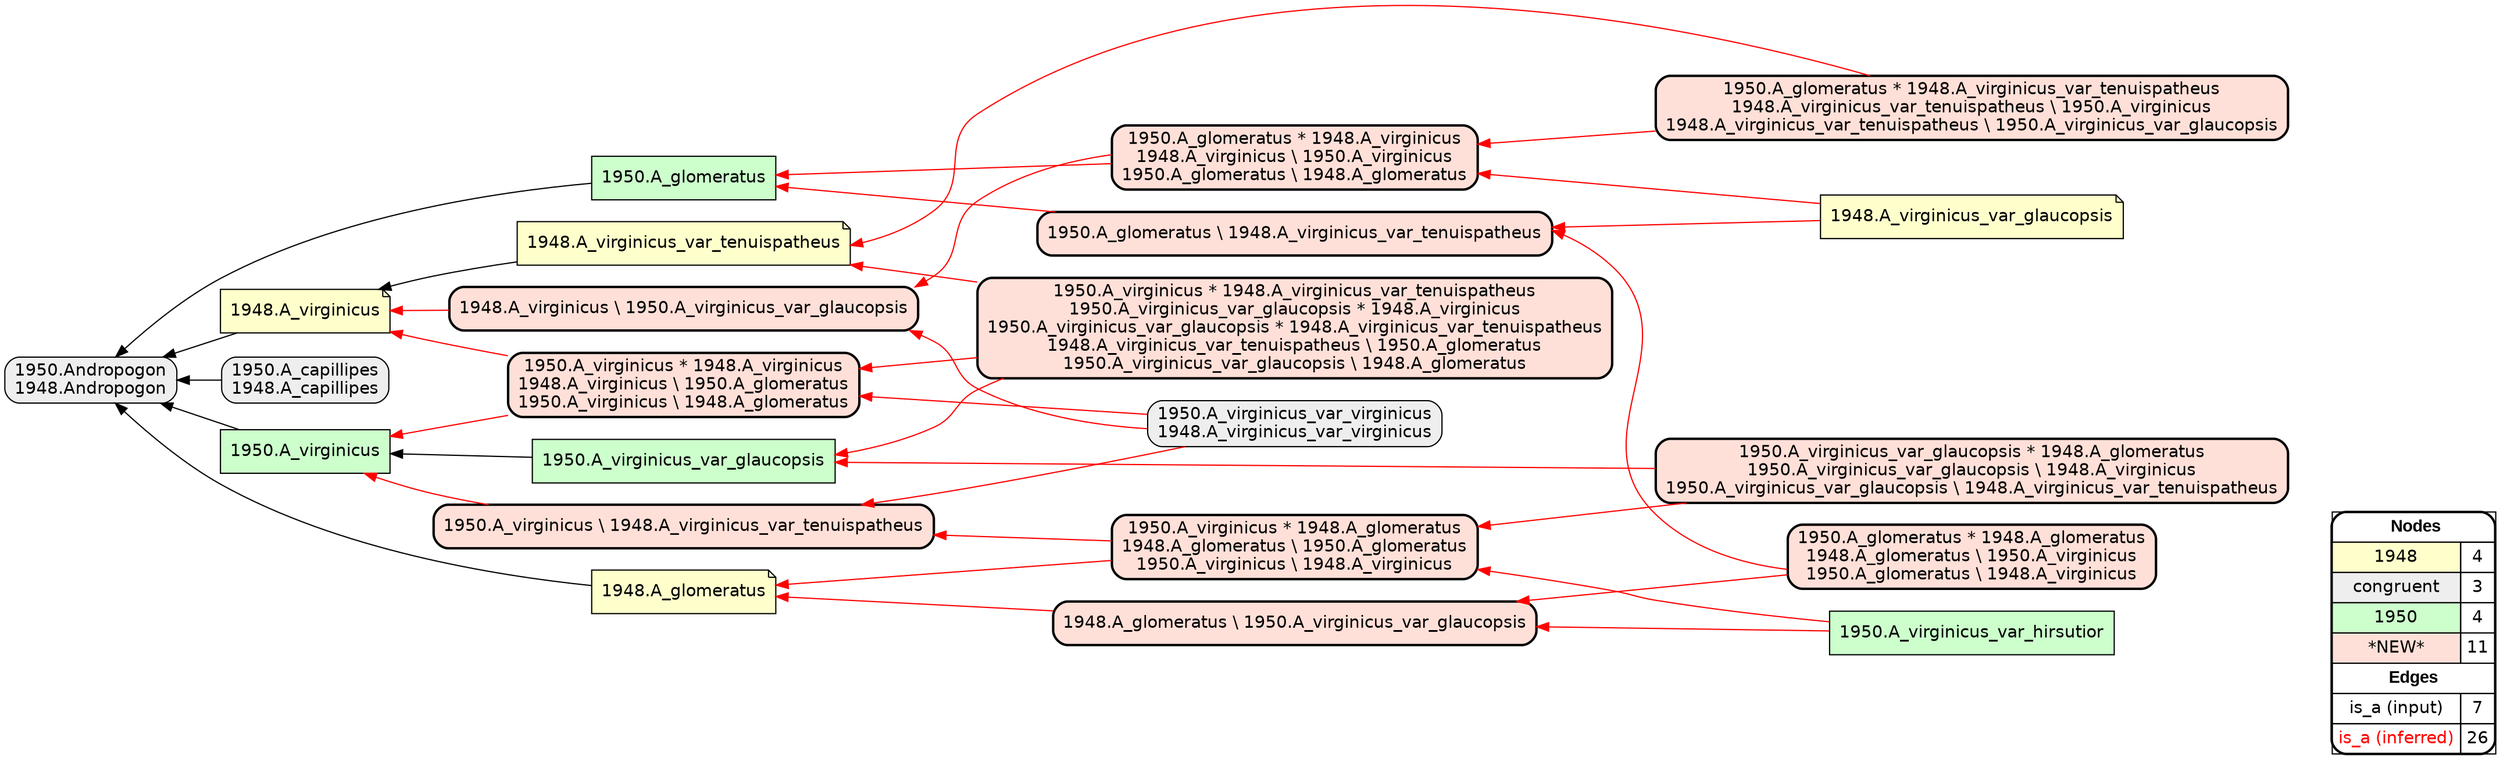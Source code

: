 digraph{
rankdir=RL
node[shape=note style=filled fillcolor="#FFFFCC" fontname="helvetica"] 
"1948.A_virginicus"
"1948.A_virginicus_var_tenuispatheus"
"1948.A_glomeratus"
"1948.A_virginicus_var_glaucopsis"
node[shape=box style="filled,rounded" fillcolor="#EEEEEE" fontname="helvetica"] 
"1950.Andropogon\n1948.Andropogon"
"1950.A_capillipes\n1948.A_capillipes"
"1950.A_virginicus_var_virginicus\n1948.A_virginicus_var_virginicus"
node[shape=box style=filled fillcolor="#CCFFCC" fontname="helvetica"] 
"1950.A_virginicus"
"1950.A_virginicus_var_hirsutior"
"1950.A_virginicus_var_glaucopsis"
"1950.A_glomeratus"
node[shape=box style="filled,rounded,bold" fillcolor="#FFE0D8" fontname="helvetica"] 
"1950.A_glomeratus * 1948.A_virginicus\n1948.A_virginicus \\ 1950.A_virginicus\n1950.A_glomeratus \\ 1948.A_glomeratus"
"1950.A_glomeratus * 1948.A_virginicus_var_tenuispatheus\n1948.A_virginicus_var_tenuispatheus \\ 1950.A_virginicus\n1948.A_virginicus_var_tenuispatheus \\ 1950.A_virginicus_var_glaucopsis"
"1948.A_glomeratus \\ 1950.A_virginicus_var_glaucopsis"
"1950.A_glomeratus * 1948.A_glomeratus\n1948.A_glomeratus \\ 1950.A_virginicus\n1950.A_glomeratus \\ 1948.A_virginicus"
"1950.A_glomeratus \\ 1948.A_virginicus_var_tenuispatheus"
"1948.A_virginicus \\ 1950.A_virginicus_var_glaucopsis"
"1950.A_virginicus * 1948.A_glomeratus\n1948.A_glomeratus \\ 1950.A_glomeratus\n1950.A_virginicus \\ 1948.A_virginicus"
"1950.A_virginicus_var_glaucopsis * 1948.A_glomeratus\n1950.A_virginicus_var_glaucopsis \\ 1948.A_virginicus\n1950.A_virginicus_var_glaucopsis \\ 1948.A_virginicus_var_tenuispatheus"
"1950.A_virginicus * 1948.A_virginicus_var_tenuispatheus\n1950.A_virginicus_var_glaucopsis * 1948.A_virginicus\n1950.A_virginicus_var_glaucopsis * 1948.A_virginicus_var_tenuispatheus\n1948.A_virginicus_var_tenuispatheus \\ 1950.A_glomeratus\n1950.A_virginicus_var_glaucopsis \\ 1948.A_glomeratus"
"1950.A_virginicus * 1948.A_virginicus\n1948.A_virginicus \\ 1950.A_glomeratus\n1950.A_virginicus \\ 1948.A_glomeratus"
"1950.A_virginicus \\ 1948.A_virginicus_var_tenuispatheus"
edge[arrowhead=normal style=dotted color="#000000" constraint=true penwidth=1]
edge[arrowhead=normal style=solid color="#000000" constraint=true penwidth=1]
"1948.A_virginicus" -> "1950.Andropogon\n1948.Andropogon"
"1948.A_virginicus_var_tenuispatheus" -> "1948.A_virginicus"
"1948.A_glomeratus" -> "1950.Andropogon\n1948.Andropogon"
"1950.A_glomeratus" -> "1950.Andropogon\n1948.Andropogon"
"1950.A_capillipes\n1948.A_capillipes" -> "1950.Andropogon\n1948.Andropogon"
"1950.A_virginicus" -> "1950.Andropogon\n1948.Andropogon"
"1950.A_virginicus_var_glaucopsis" -> "1950.A_virginicus"
edge[arrowhead=normal style=solid color="#FF0000" constraint=true penwidth=1]
"1950.A_virginicus * 1948.A_virginicus\n1948.A_virginicus \\ 1950.A_glomeratus\n1950.A_virginicus \\ 1948.A_glomeratus" -> "1948.A_virginicus"
"1950.A_virginicus * 1948.A_virginicus_var_tenuispatheus\n1950.A_virginicus_var_glaucopsis * 1948.A_virginicus\n1950.A_virginicus_var_glaucopsis * 1948.A_virginicus_var_tenuispatheus\n1948.A_virginicus_var_tenuispatheus \\ 1950.A_glomeratus\n1950.A_virginicus_var_glaucopsis \\ 1948.A_glomeratus" -> "1950.A_virginicus * 1948.A_virginicus\n1948.A_virginicus \\ 1950.A_glomeratus\n1950.A_virginicus \\ 1948.A_glomeratus"
"1950.A_glomeratus * 1948.A_virginicus\n1948.A_virginicus \\ 1950.A_virginicus\n1950.A_glomeratus \\ 1948.A_glomeratus" -> "1950.A_glomeratus"
"1950.A_glomeratus * 1948.A_virginicus_var_tenuispatheus\n1948.A_virginicus_var_tenuispatheus \\ 1950.A_virginicus\n1948.A_virginicus_var_tenuispatheus \\ 1950.A_virginicus_var_glaucopsis" -> "1948.A_virginicus_var_tenuispatheus"
"1950.A_glomeratus \\ 1948.A_virginicus_var_tenuispatheus" -> "1950.A_glomeratus"
"1950.A_virginicus * 1948.A_virginicus_var_tenuispatheus\n1950.A_virginicus_var_glaucopsis * 1948.A_virginicus\n1950.A_virginicus_var_glaucopsis * 1948.A_virginicus_var_tenuispatheus\n1948.A_virginicus_var_tenuispatheus \\ 1950.A_glomeratus\n1950.A_virginicus_var_glaucopsis \\ 1948.A_glomeratus" -> "1950.A_virginicus_var_glaucopsis"
"1948.A_virginicus_var_glaucopsis" -> "1950.A_glomeratus * 1948.A_virginicus\n1948.A_virginicus \\ 1950.A_virginicus\n1950.A_glomeratus \\ 1948.A_glomeratus"
"1950.A_virginicus_var_virginicus\n1948.A_virginicus_var_virginicus" -> "1950.A_virginicus * 1948.A_virginicus\n1948.A_virginicus \\ 1950.A_glomeratus\n1950.A_virginicus \\ 1948.A_glomeratus"
"1948.A_glomeratus \\ 1950.A_virginicus_var_glaucopsis" -> "1948.A_glomeratus"
"1950.A_virginicus_var_glaucopsis * 1948.A_glomeratus\n1950.A_virginicus_var_glaucopsis \\ 1948.A_virginicus\n1950.A_virginicus_var_glaucopsis \\ 1948.A_virginicus_var_tenuispatheus" -> "1950.A_virginicus_var_glaucopsis"
"1950.A_glomeratus * 1948.A_virginicus_var_tenuispatheus\n1948.A_virginicus_var_tenuispatheus \\ 1950.A_virginicus\n1948.A_virginicus_var_tenuispatheus \\ 1950.A_virginicus_var_glaucopsis" -> "1950.A_glomeratus * 1948.A_virginicus\n1948.A_virginicus \\ 1950.A_virginicus\n1950.A_glomeratus \\ 1948.A_glomeratus"
"1950.A_glomeratus * 1948.A_glomeratus\n1948.A_glomeratus \\ 1950.A_virginicus\n1950.A_glomeratus \\ 1948.A_virginicus" -> "1948.A_glomeratus \\ 1950.A_virginicus_var_glaucopsis"
"1950.A_virginicus_var_virginicus\n1948.A_virginicus_var_virginicus" -> "1948.A_virginicus \\ 1950.A_virginicus_var_glaucopsis"
"1950.A_glomeratus * 1948.A_glomeratus\n1948.A_glomeratus \\ 1950.A_virginicus\n1950.A_glomeratus \\ 1948.A_virginicus" -> "1950.A_glomeratus \\ 1948.A_virginicus_var_tenuispatheus"
"1950.A_virginicus \\ 1948.A_virginicus_var_tenuispatheus" -> "1950.A_virginicus"
"1950.A_virginicus_var_virginicus\n1948.A_virginicus_var_virginicus" -> "1950.A_virginicus \\ 1948.A_virginicus_var_tenuispatheus"
"1948.A_virginicus \\ 1950.A_virginicus_var_glaucopsis" -> "1948.A_virginicus"
"1948.A_virginicus_var_glaucopsis" -> "1950.A_glomeratus \\ 1948.A_virginicus_var_tenuispatheus"
"1950.A_virginicus_var_hirsutior" -> "1950.A_virginicus * 1948.A_glomeratus\n1948.A_glomeratus \\ 1950.A_glomeratus\n1950.A_virginicus \\ 1948.A_virginicus"
"1950.A_virginicus * 1948.A_virginicus_var_tenuispatheus\n1950.A_virginicus_var_glaucopsis * 1948.A_virginicus\n1950.A_virginicus_var_glaucopsis * 1948.A_virginicus_var_tenuispatheus\n1948.A_virginicus_var_tenuispatheus \\ 1950.A_glomeratus\n1950.A_virginicus_var_glaucopsis \\ 1948.A_glomeratus" -> "1948.A_virginicus_var_tenuispatheus"
"1950.A_virginicus_var_hirsutior" -> "1948.A_glomeratus \\ 1950.A_virginicus_var_glaucopsis"
"1950.A_glomeratus * 1948.A_virginicus\n1948.A_virginicus \\ 1950.A_virginicus\n1950.A_glomeratus \\ 1948.A_glomeratus" -> "1948.A_virginicus \\ 1950.A_virginicus_var_glaucopsis"
"1950.A_virginicus * 1948.A_glomeratus\n1948.A_glomeratus \\ 1950.A_glomeratus\n1950.A_virginicus \\ 1948.A_virginicus" -> "1948.A_glomeratus"
"1950.A_virginicus * 1948.A_glomeratus\n1948.A_glomeratus \\ 1950.A_glomeratus\n1950.A_virginicus \\ 1948.A_virginicus" -> "1950.A_virginicus \\ 1948.A_virginicus_var_tenuispatheus"
"1950.A_virginicus_var_glaucopsis * 1948.A_glomeratus\n1950.A_virginicus_var_glaucopsis \\ 1948.A_virginicus\n1950.A_virginicus_var_glaucopsis \\ 1948.A_virginicus_var_tenuispatheus" -> "1950.A_virginicus * 1948.A_glomeratus\n1948.A_glomeratus \\ 1950.A_glomeratus\n1950.A_virginicus \\ 1948.A_virginicus"
"1950.A_virginicus * 1948.A_virginicus\n1948.A_virginicus \\ 1950.A_glomeratus\n1950.A_virginicus \\ 1948.A_glomeratus" -> "1950.A_virginicus"
node[shape=box] 
{rank=source Legend [fillcolor= white margin=0 label=< 
 <TABLE BORDER="0" CELLBORDER="1" CELLSPACING="0" CELLPADDING="4"> 
<TR> <TD COLSPAN="2"><font face="Arial Black"> Nodes</font></TD> </TR> 
<TR> 
 <TD bgcolor="#FFFFCC" fontname="helvetica">1948</TD> 
 <TD>4</TD> 
 </TR> 
<TR> 
 <TD bgcolor="#EEEEEE" fontname="helvetica">congruent</TD> 
 <TD>3</TD> 
 </TR> 
<TR> 
 <TD bgcolor="#CCFFCC" fontname="helvetica">1950</TD> 
 <TD>4</TD> 
 </TR> 
<TR> 
 <TD bgcolor="#FFE0D8" fontname="helvetica">*NEW*</TD> 
 <TD>11</TD> 
 </TR> 
<TR> <TD COLSPAN="2"><font face = "Arial Black"> Edges </font></TD> </TR> 
<TR> 
 <TD><font color ="#000000">is_a (input)</font></TD><TD>7</TD>
</TR>
<TR> 
 <TD><font color ="#FF0000">is_a (inferred)</font></TD><TD>26</TD>
</TR>
</TABLE> 
 >] } 
}